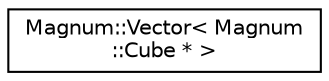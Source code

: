 digraph "圖形化之類別階層"
{
  edge [fontname="Helvetica",fontsize="10",labelfontname="Helvetica",labelfontsize="10"];
  node [fontname="Helvetica",fontsize="10",shape=record];
  rankdir="LR";
  Node1 [label="Magnum::Vector\< Magnum\l::Cube * \>",height=0.2,width=0.4,color="black", fillcolor="white", style="filled",URL="$class_magnum_1_1_vector.html"];
}
